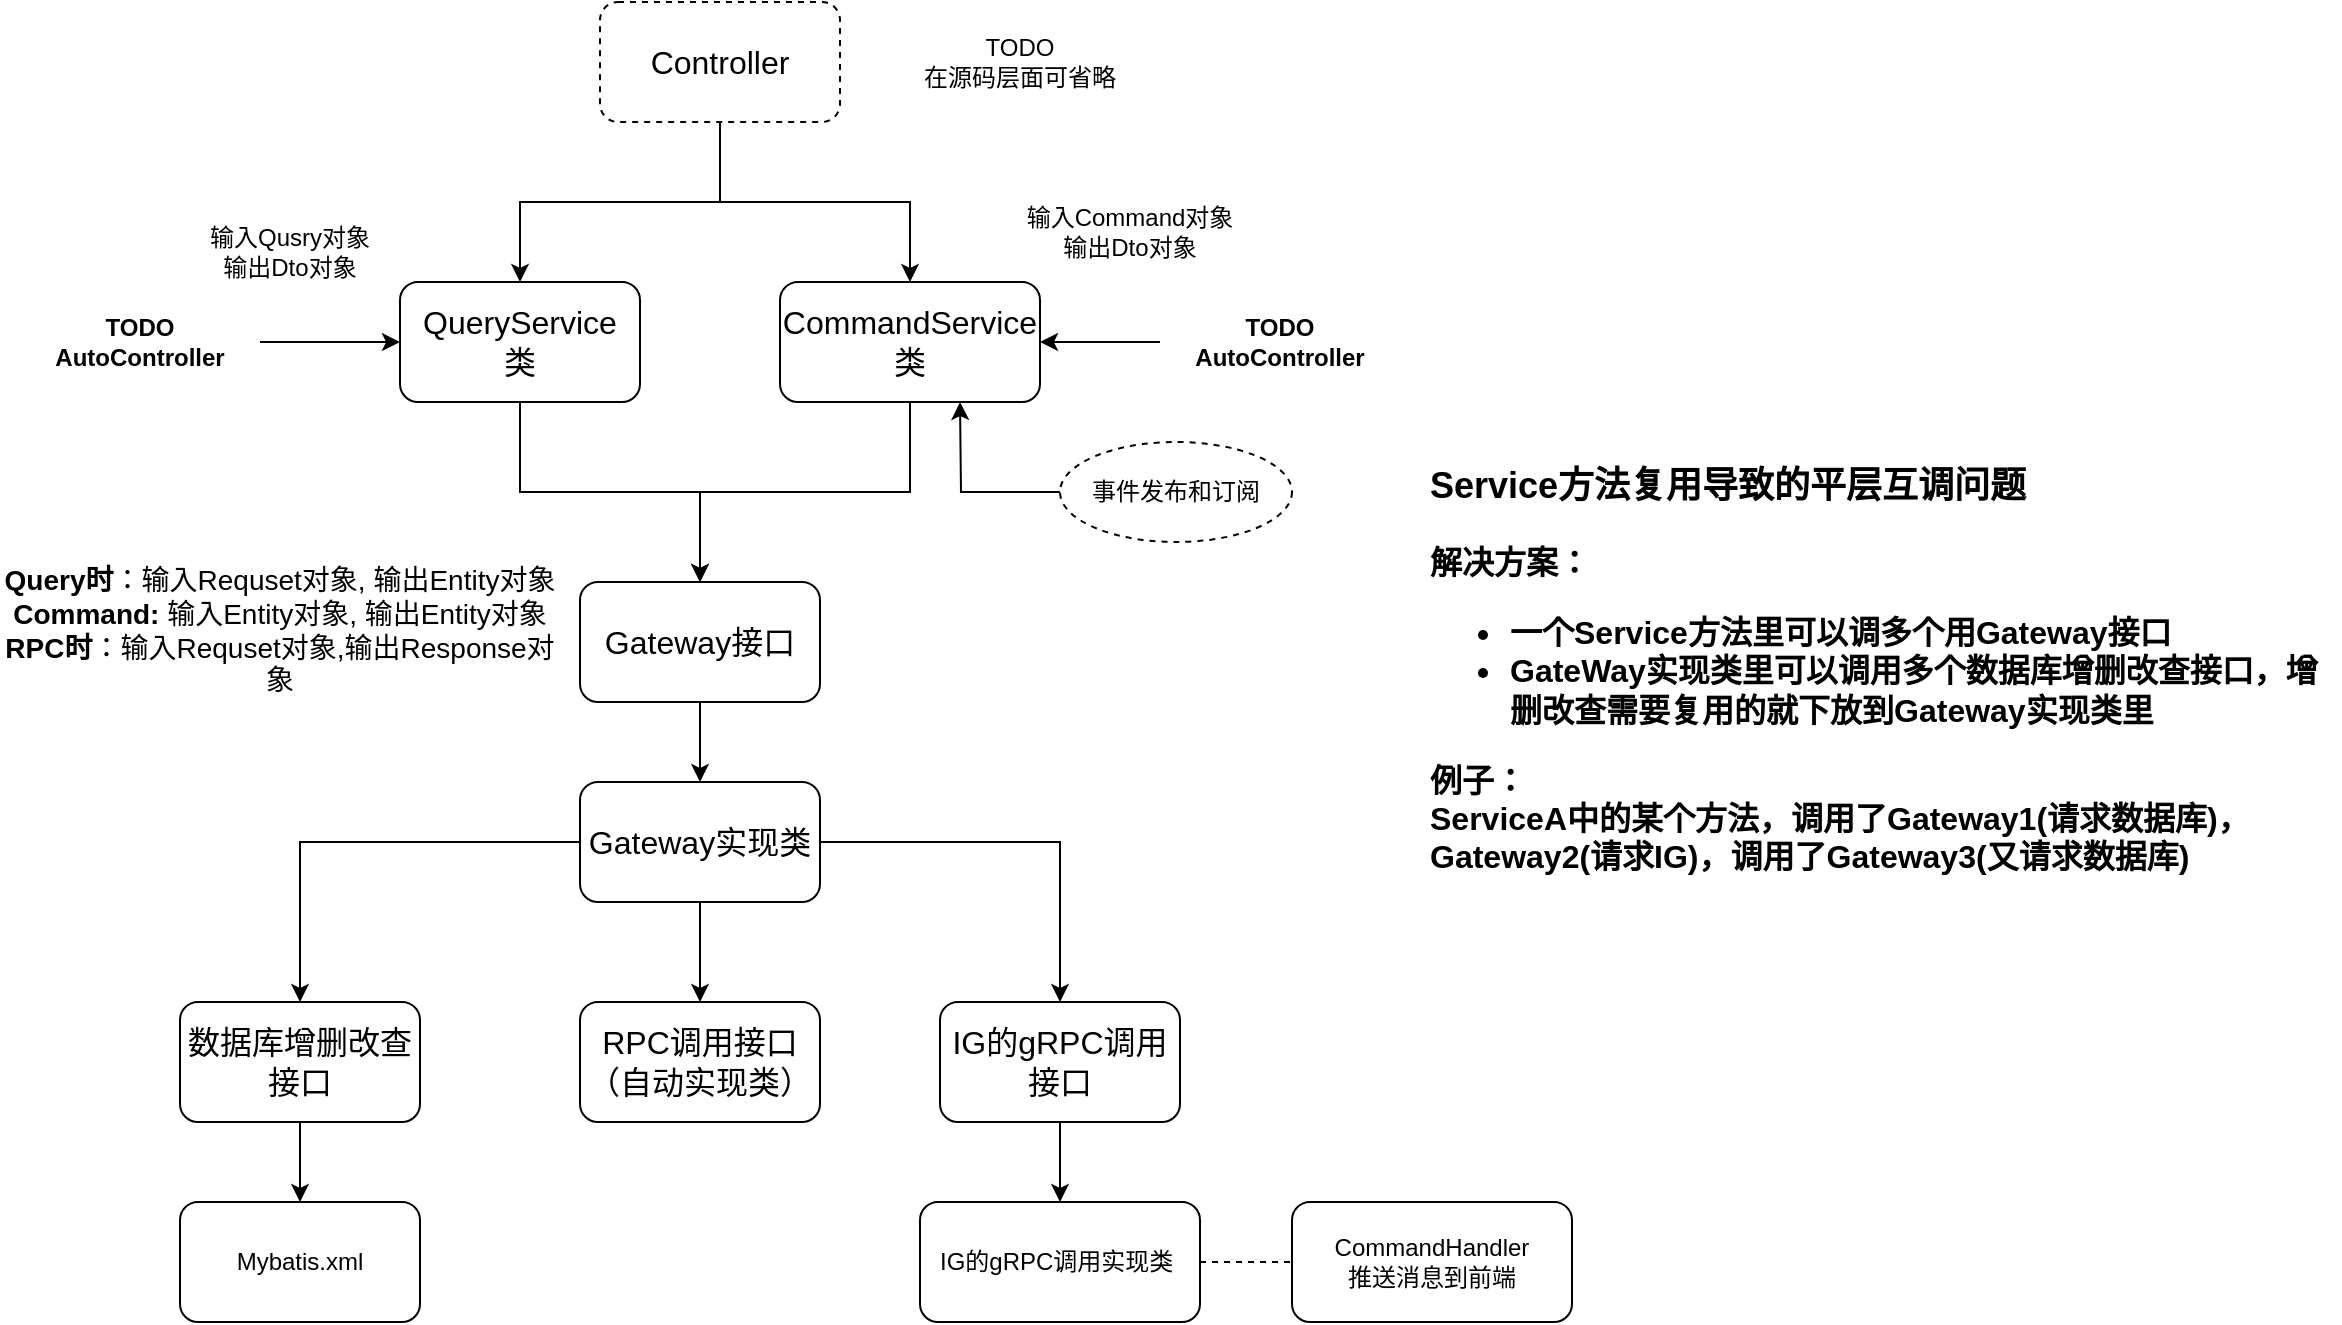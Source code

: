 <mxfile version="15.9.6" type="github">
  <diagram id="JTs2WEUiS6jVImfvksR3" name="Page-1">
    <mxGraphModel dx="2249" dy="762" grid="1" gridSize="10" guides="1" tooltips="1" connect="1" arrows="1" fold="1" page="1" pageScale="1" pageWidth="827" pageHeight="1169" math="0" shadow="0">
      <root>
        <mxCell id="0" />
        <mxCell id="1" parent="0" />
        <mxCell id="CCUzzj7hYh8cNGUQO6t1-3" value="" style="edgeStyle=orthogonalEdgeStyle;rounded=0;orthogonalLoop=1;jettySize=auto;html=1;" edge="1" parent="1" source="CCUzzj7hYh8cNGUQO6t1-1" target="CCUzzj7hYh8cNGUQO6t1-2">
          <mxGeometry relative="1" as="geometry" />
        </mxCell>
        <mxCell id="CCUzzj7hYh8cNGUQO6t1-5" style="edgeStyle=orthogonalEdgeStyle;rounded=0;orthogonalLoop=1;jettySize=auto;html=1;entryX=0.5;entryY=0;entryDx=0;entryDy=0;" edge="1" parent="1" source="CCUzzj7hYh8cNGUQO6t1-1" target="CCUzzj7hYh8cNGUQO6t1-4">
          <mxGeometry relative="1" as="geometry" />
        </mxCell>
        <mxCell id="CCUzzj7hYh8cNGUQO6t1-1" value="&lt;font style=&quot;font-size: 16px&quot;&gt;Controller&lt;/font&gt;" style="rounded=1;whiteSpace=wrap;html=1;dashed=1;" vertex="1" parent="1">
          <mxGeometry x="230" y="20" width="120" height="60" as="geometry" />
        </mxCell>
        <mxCell id="CCUzzj7hYh8cNGUQO6t1-13" value="" style="edgeStyle=orthogonalEdgeStyle;rounded=0;orthogonalLoop=1;jettySize=auto;html=1;" edge="1" parent="1" source="CCUzzj7hYh8cNGUQO6t1-2" target="CCUzzj7hYh8cNGUQO6t1-12">
          <mxGeometry relative="1" as="geometry" />
        </mxCell>
        <mxCell id="CCUzzj7hYh8cNGUQO6t1-2" value="&lt;font style=&quot;font-size: 16px&quot;&gt;QueryService&lt;br&gt;类&lt;/font&gt;" style="whiteSpace=wrap;html=1;rounded=1;" vertex="1" parent="1">
          <mxGeometry x="130" y="160" width="120" height="60" as="geometry" />
        </mxCell>
        <mxCell id="CCUzzj7hYh8cNGUQO6t1-33" style="edgeStyle=orthogonalEdgeStyle;rounded=0;orthogonalLoop=1;jettySize=auto;html=1;entryX=0.5;entryY=0;entryDx=0;entryDy=0;" edge="1" parent="1" source="CCUzzj7hYh8cNGUQO6t1-4" target="CCUzzj7hYh8cNGUQO6t1-12">
          <mxGeometry relative="1" as="geometry" />
        </mxCell>
        <mxCell id="CCUzzj7hYh8cNGUQO6t1-4" value="&lt;font style=&quot;font-size: 16px&quot;&gt;CommandService&lt;br&gt;类&lt;/font&gt;" style="whiteSpace=wrap;html=1;rounded=1;" vertex="1" parent="1">
          <mxGeometry x="320" y="160" width="130" height="60" as="geometry" />
        </mxCell>
        <mxCell id="CCUzzj7hYh8cNGUQO6t1-7" value="" style="edgeStyle=orthogonalEdgeStyle;rounded=0;orthogonalLoop=1;jettySize=auto;html=1;" edge="1" parent="1" source="CCUzzj7hYh8cNGUQO6t1-6" target="CCUzzj7hYh8cNGUQO6t1-4">
          <mxGeometry relative="1" as="geometry" />
        </mxCell>
        <mxCell id="CCUzzj7hYh8cNGUQO6t1-6" value="&lt;b&gt;TODO&lt;br&gt;AutoController&lt;/b&gt;" style="text;html=1;strokeColor=none;fillColor=none;align=center;verticalAlign=middle;whiteSpace=wrap;rounded=0;" vertex="1" parent="1">
          <mxGeometry x="510" y="172.5" width="120" height="35" as="geometry" />
        </mxCell>
        <mxCell id="CCUzzj7hYh8cNGUQO6t1-9" value="" style="edgeStyle=orthogonalEdgeStyle;rounded=0;orthogonalLoop=1;jettySize=auto;html=1;" edge="1" parent="1" source="CCUzzj7hYh8cNGUQO6t1-8" target="CCUzzj7hYh8cNGUQO6t1-2">
          <mxGeometry relative="1" as="geometry" />
        </mxCell>
        <mxCell id="CCUzzj7hYh8cNGUQO6t1-8" value="&lt;b&gt;TODO&lt;br&gt;AutoController&lt;/b&gt;" style="text;html=1;strokeColor=none;fillColor=none;align=center;verticalAlign=middle;whiteSpace=wrap;rounded=0;" vertex="1" parent="1">
          <mxGeometry x="-60" y="172.5" width="120" height="35" as="geometry" />
        </mxCell>
        <mxCell id="CCUzzj7hYh8cNGUQO6t1-36" value="" style="edgeStyle=orthogonalEdgeStyle;rounded=0;orthogonalLoop=1;jettySize=auto;html=1;" edge="1" parent="1" source="CCUzzj7hYh8cNGUQO6t1-12" target="CCUzzj7hYh8cNGUQO6t1-35">
          <mxGeometry relative="1" as="geometry" />
        </mxCell>
        <mxCell id="CCUzzj7hYh8cNGUQO6t1-12" value="&lt;font style=&quot;font-size: 16px&quot;&gt;Gateway接口&lt;/font&gt;" style="rounded=1;whiteSpace=wrap;html=1;" vertex="1" parent="1">
          <mxGeometry x="220" y="310" width="120" height="60" as="geometry" />
        </mxCell>
        <mxCell id="CCUzzj7hYh8cNGUQO6t1-19" value="" style="edgeStyle=orthogonalEdgeStyle;rounded=0;orthogonalLoop=1;jettySize=auto;html=1;" edge="1" parent="1" source="CCUzzj7hYh8cNGUQO6t1-16" target="CCUzzj7hYh8cNGUQO6t1-18">
          <mxGeometry relative="1" as="geometry" />
        </mxCell>
        <mxCell id="CCUzzj7hYh8cNGUQO6t1-16" value="&lt;font style=&quot;font-size: 16px&quot;&gt;数据库增删改查接口&lt;/font&gt;" style="whiteSpace=wrap;html=1;rounded=1;" vertex="1" parent="1">
          <mxGeometry x="20" y="520" width="120" height="60" as="geometry" />
        </mxCell>
        <mxCell id="CCUzzj7hYh8cNGUQO6t1-18" value="Mybatis.xml" style="whiteSpace=wrap;html=1;rounded=1;" vertex="1" parent="1">
          <mxGeometry x="20" y="620" width="120" height="60" as="geometry" />
        </mxCell>
        <mxCell id="CCUzzj7hYh8cNGUQO6t1-23" value="&lt;font style=&quot;font-size: 14px&quot;&gt;&lt;b&gt;Query时&lt;/b&gt;：输入Requset对象, 输出Entity对象&lt;br&gt;&lt;b&gt;Command:&amp;nbsp;&lt;/b&gt;输入Entity对象, 输出Entity对象&lt;br&gt;&lt;b&gt;RPC时&lt;/b&gt;：输入Requset对象,输出Response对象&lt;/font&gt;" style="text;html=1;strokeColor=none;fillColor=none;align=center;verticalAlign=middle;whiteSpace=wrap;rounded=0;dashed=1;" vertex="1" parent="1">
          <mxGeometry x="-70" y="310" width="280" height="48.75" as="geometry" />
        </mxCell>
        <mxCell id="CCUzzj7hYh8cNGUQO6t1-25" value="输入Qusry对象&lt;br&gt;输出Dto对象" style="text;html=1;strokeColor=none;fillColor=none;align=center;verticalAlign=middle;whiteSpace=wrap;rounded=0;dashed=1;" vertex="1" parent="1">
          <mxGeometry x="20" y="130" width="110" height="30" as="geometry" />
        </mxCell>
        <mxCell id="CCUzzj7hYh8cNGUQO6t1-27" value="输入Command对象&lt;br&gt;输出Dto对象" style="text;html=1;strokeColor=none;fillColor=none;align=center;verticalAlign=middle;whiteSpace=wrap;rounded=0;dashed=1;" vertex="1" parent="1">
          <mxGeometry x="440" y="120" width="110" height="30" as="geometry" />
        </mxCell>
        <mxCell id="CCUzzj7hYh8cNGUQO6t1-34" value="TODO&lt;br&gt;在源码层面可省略" style="text;html=1;strokeColor=none;fillColor=none;align=center;verticalAlign=middle;whiteSpace=wrap;rounded=0;dashed=1;" vertex="1" parent="1">
          <mxGeometry x="360" y="35" width="160" height="30" as="geometry" />
        </mxCell>
        <mxCell id="CCUzzj7hYh8cNGUQO6t1-44" style="edgeStyle=orthogonalEdgeStyle;rounded=0;orthogonalLoop=1;jettySize=auto;html=1;" edge="1" parent="1" source="CCUzzj7hYh8cNGUQO6t1-35" target="CCUzzj7hYh8cNGUQO6t1-43">
          <mxGeometry relative="1" as="geometry" />
        </mxCell>
        <mxCell id="CCUzzj7hYh8cNGUQO6t1-47" style="edgeStyle=orthogonalEdgeStyle;rounded=0;orthogonalLoop=1;jettySize=auto;html=1;entryX=0.5;entryY=0;entryDx=0;entryDy=0;" edge="1" parent="1" source="CCUzzj7hYh8cNGUQO6t1-35" target="CCUzzj7hYh8cNGUQO6t1-16">
          <mxGeometry relative="1" as="geometry" />
        </mxCell>
        <mxCell id="CCUzzj7hYh8cNGUQO6t1-49" style="edgeStyle=orthogonalEdgeStyle;rounded=0;orthogonalLoop=1;jettySize=auto;html=1;entryX=0.5;entryY=0;entryDx=0;entryDy=0;" edge="1" parent="1" source="CCUzzj7hYh8cNGUQO6t1-35" target="CCUzzj7hYh8cNGUQO6t1-48">
          <mxGeometry relative="1" as="geometry" />
        </mxCell>
        <mxCell id="CCUzzj7hYh8cNGUQO6t1-35" value="&lt;font style=&quot;font-size: 16px&quot;&gt;Gateway实现类&lt;/font&gt;" style="rounded=1;whiteSpace=wrap;html=1;" vertex="1" parent="1">
          <mxGeometry x="220" y="410" width="120" height="60" as="geometry" />
        </mxCell>
        <mxCell id="CCUzzj7hYh8cNGUQO6t1-41" style="edgeStyle=orthogonalEdgeStyle;rounded=0;orthogonalLoop=1;jettySize=auto;html=1;" edge="1" parent="1" source="CCUzzj7hYh8cNGUQO6t1-39">
          <mxGeometry relative="1" as="geometry">
            <mxPoint x="410" y="220" as="targetPoint" />
          </mxGeometry>
        </mxCell>
        <mxCell id="CCUzzj7hYh8cNGUQO6t1-39" value="事件发布和订阅" style="ellipse;whiteSpace=wrap;html=1;dashed=1;" vertex="1" parent="1">
          <mxGeometry x="460" y="240" width="116" height="50" as="geometry" />
        </mxCell>
        <mxCell id="CCUzzj7hYh8cNGUQO6t1-43" value="&lt;font style=&quot;font-size: 16px&quot;&gt;RPC调用接口&lt;br&gt;（自动实现类）&lt;/font&gt;" style="whiteSpace=wrap;html=1;rounded=1;" vertex="1" parent="1">
          <mxGeometry x="220" y="520" width="120" height="60" as="geometry" />
        </mxCell>
        <mxCell id="CCUzzj7hYh8cNGUQO6t1-51" value="" style="edgeStyle=orthogonalEdgeStyle;rounded=0;orthogonalLoop=1;jettySize=auto;html=1;" edge="1" parent="1" source="CCUzzj7hYh8cNGUQO6t1-48" target="CCUzzj7hYh8cNGUQO6t1-50">
          <mxGeometry relative="1" as="geometry" />
        </mxCell>
        <mxCell id="CCUzzj7hYh8cNGUQO6t1-48" value="&lt;font style=&quot;font-size: 16px&quot;&gt;IG的gRPC调用接口&lt;/font&gt;" style="whiteSpace=wrap;html=1;rounded=1;" vertex="1" parent="1">
          <mxGeometry x="400" y="520" width="120" height="60" as="geometry" />
        </mxCell>
        <mxCell id="CCUzzj7hYh8cNGUQO6t1-54" value="" style="edgeStyle=orthogonalEdgeStyle;rounded=0;orthogonalLoop=1;jettySize=auto;html=1;dashed=1;endArrow=none;endFill=0;" edge="1" parent="1" source="CCUzzj7hYh8cNGUQO6t1-50" target="CCUzzj7hYh8cNGUQO6t1-52">
          <mxGeometry relative="1" as="geometry" />
        </mxCell>
        <mxCell id="CCUzzj7hYh8cNGUQO6t1-50" value="&lt;span&gt;IG的gRPC调用实现类&amp;nbsp;&lt;/span&gt;" style="whiteSpace=wrap;html=1;rounded=1;" vertex="1" parent="1">
          <mxGeometry x="390" y="620" width="140" height="60" as="geometry" />
        </mxCell>
        <mxCell id="CCUzzj7hYh8cNGUQO6t1-52" value="CommandHandler&lt;br&gt;推送消息到前端" style="whiteSpace=wrap;html=1;rounded=1;" vertex="1" parent="1">
          <mxGeometry x="576" y="620" width="140" height="60" as="geometry" />
        </mxCell>
        <mxCell id="CCUzzj7hYh8cNGUQO6t1-55" value="&lt;h1&gt;&lt;font style=&quot;font-size: 18px&quot;&gt;Service方法复用导致的平层互调问题&lt;/font&gt;&lt;/h1&gt;&lt;p style=&quot;font-size: 16px&quot;&gt;&lt;b&gt;&lt;font style=&quot;font-size: 16px&quot;&gt;解决方案：&lt;/font&gt;&lt;/b&gt;&lt;/p&gt;&lt;p style=&quot;font-size: 16px&quot;&gt;&lt;/p&gt;&lt;ul style=&quot;font-size: 16px&quot;&gt;&lt;li&gt;&lt;b&gt;&lt;font style=&quot;font-size: 16px&quot;&gt;一个Service方法里可以调多个用Gateway接口&lt;/font&gt;&lt;/b&gt;&lt;/li&gt;&lt;li&gt;&lt;font style=&quot;font-size: 16px&quot;&gt;&lt;b&gt;&lt;font style=&quot;font-size: 16px&quot;&gt;GateWay实现类里可以调用多个数据库增删改查接口，增删改查需要复用的就下放到&lt;/font&gt;&lt;/b&gt;&lt;b&gt;Gateway实现类里&lt;/b&gt;&lt;/font&gt;&lt;/li&gt;&lt;/ul&gt;&lt;font style=&quot;font-size: 16px&quot;&gt;&lt;b&gt;例子：&lt;br&gt;ServiceA中的某个方法，调用了Gateway1(请求数据库)，&lt;/b&gt;&lt;b&gt;Gateway2(请求IG)，&lt;/b&gt;&lt;b&gt;调用了Gateway3&lt;/b&gt;&lt;b&gt;(又请求数据库)&lt;/b&gt;&lt;/font&gt;&lt;span style=&quot;font-size: 16px&quot;&gt;&lt;b&gt;&lt;br&gt;&lt;/b&gt;&lt;/span&gt;&lt;p&gt;&lt;/p&gt;" style="text;html=1;strokeColor=none;fillColor=none;spacing=5;spacingTop=-20;whiteSpace=wrap;overflow=hidden;rounded=0;dashed=1;" vertex="1" parent="1">
          <mxGeometry x="640" y="240" width="460" height="310" as="geometry" />
        </mxCell>
      </root>
    </mxGraphModel>
  </diagram>
</mxfile>
